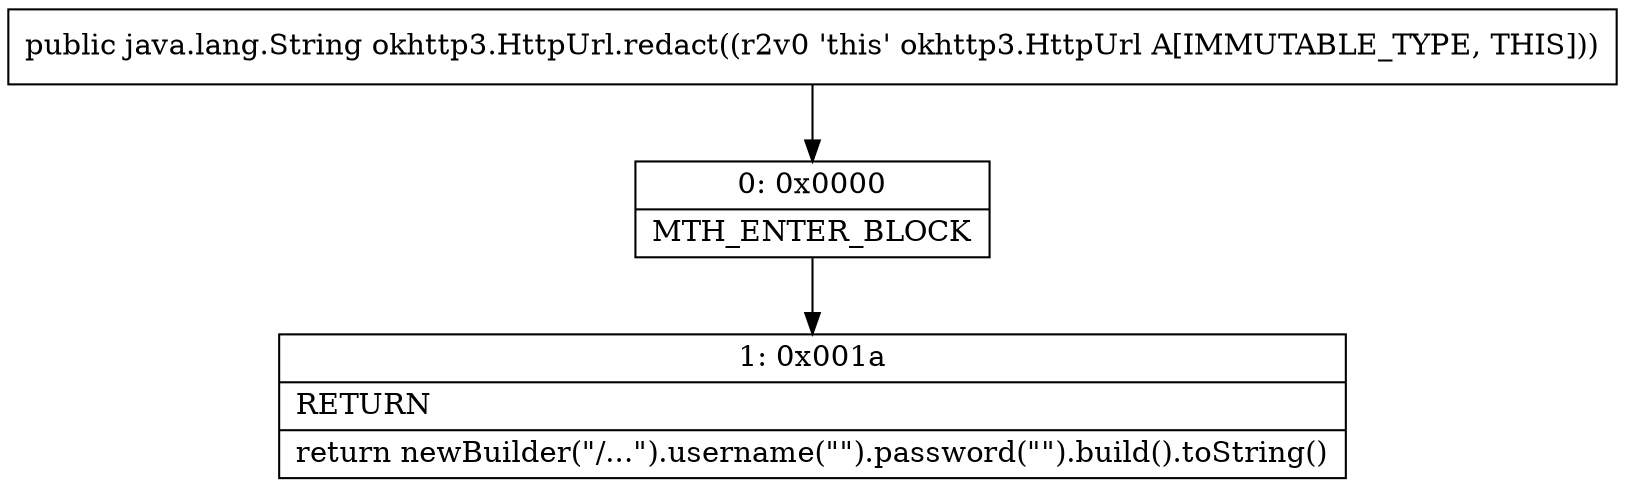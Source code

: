 digraph "CFG forokhttp3.HttpUrl.redact()Ljava\/lang\/String;" {
Node_0 [shape=record,label="{0\:\ 0x0000|MTH_ENTER_BLOCK\l}"];
Node_1 [shape=record,label="{1\:\ 0x001a|RETURN\l|return newBuilder(\"\/...\").username(\"\").password(\"\").build().toString()\l}"];
MethodNode[shape=record,label="{public java.lang.String okhttp3.HttpUrl.redact((r2v0 'this' okhttp3.HttpUrl A[IMMUTABLE_TYPE, THIS])) }"];
MethodNode -> Node_0;
Node_0 -> Node_1;
}

